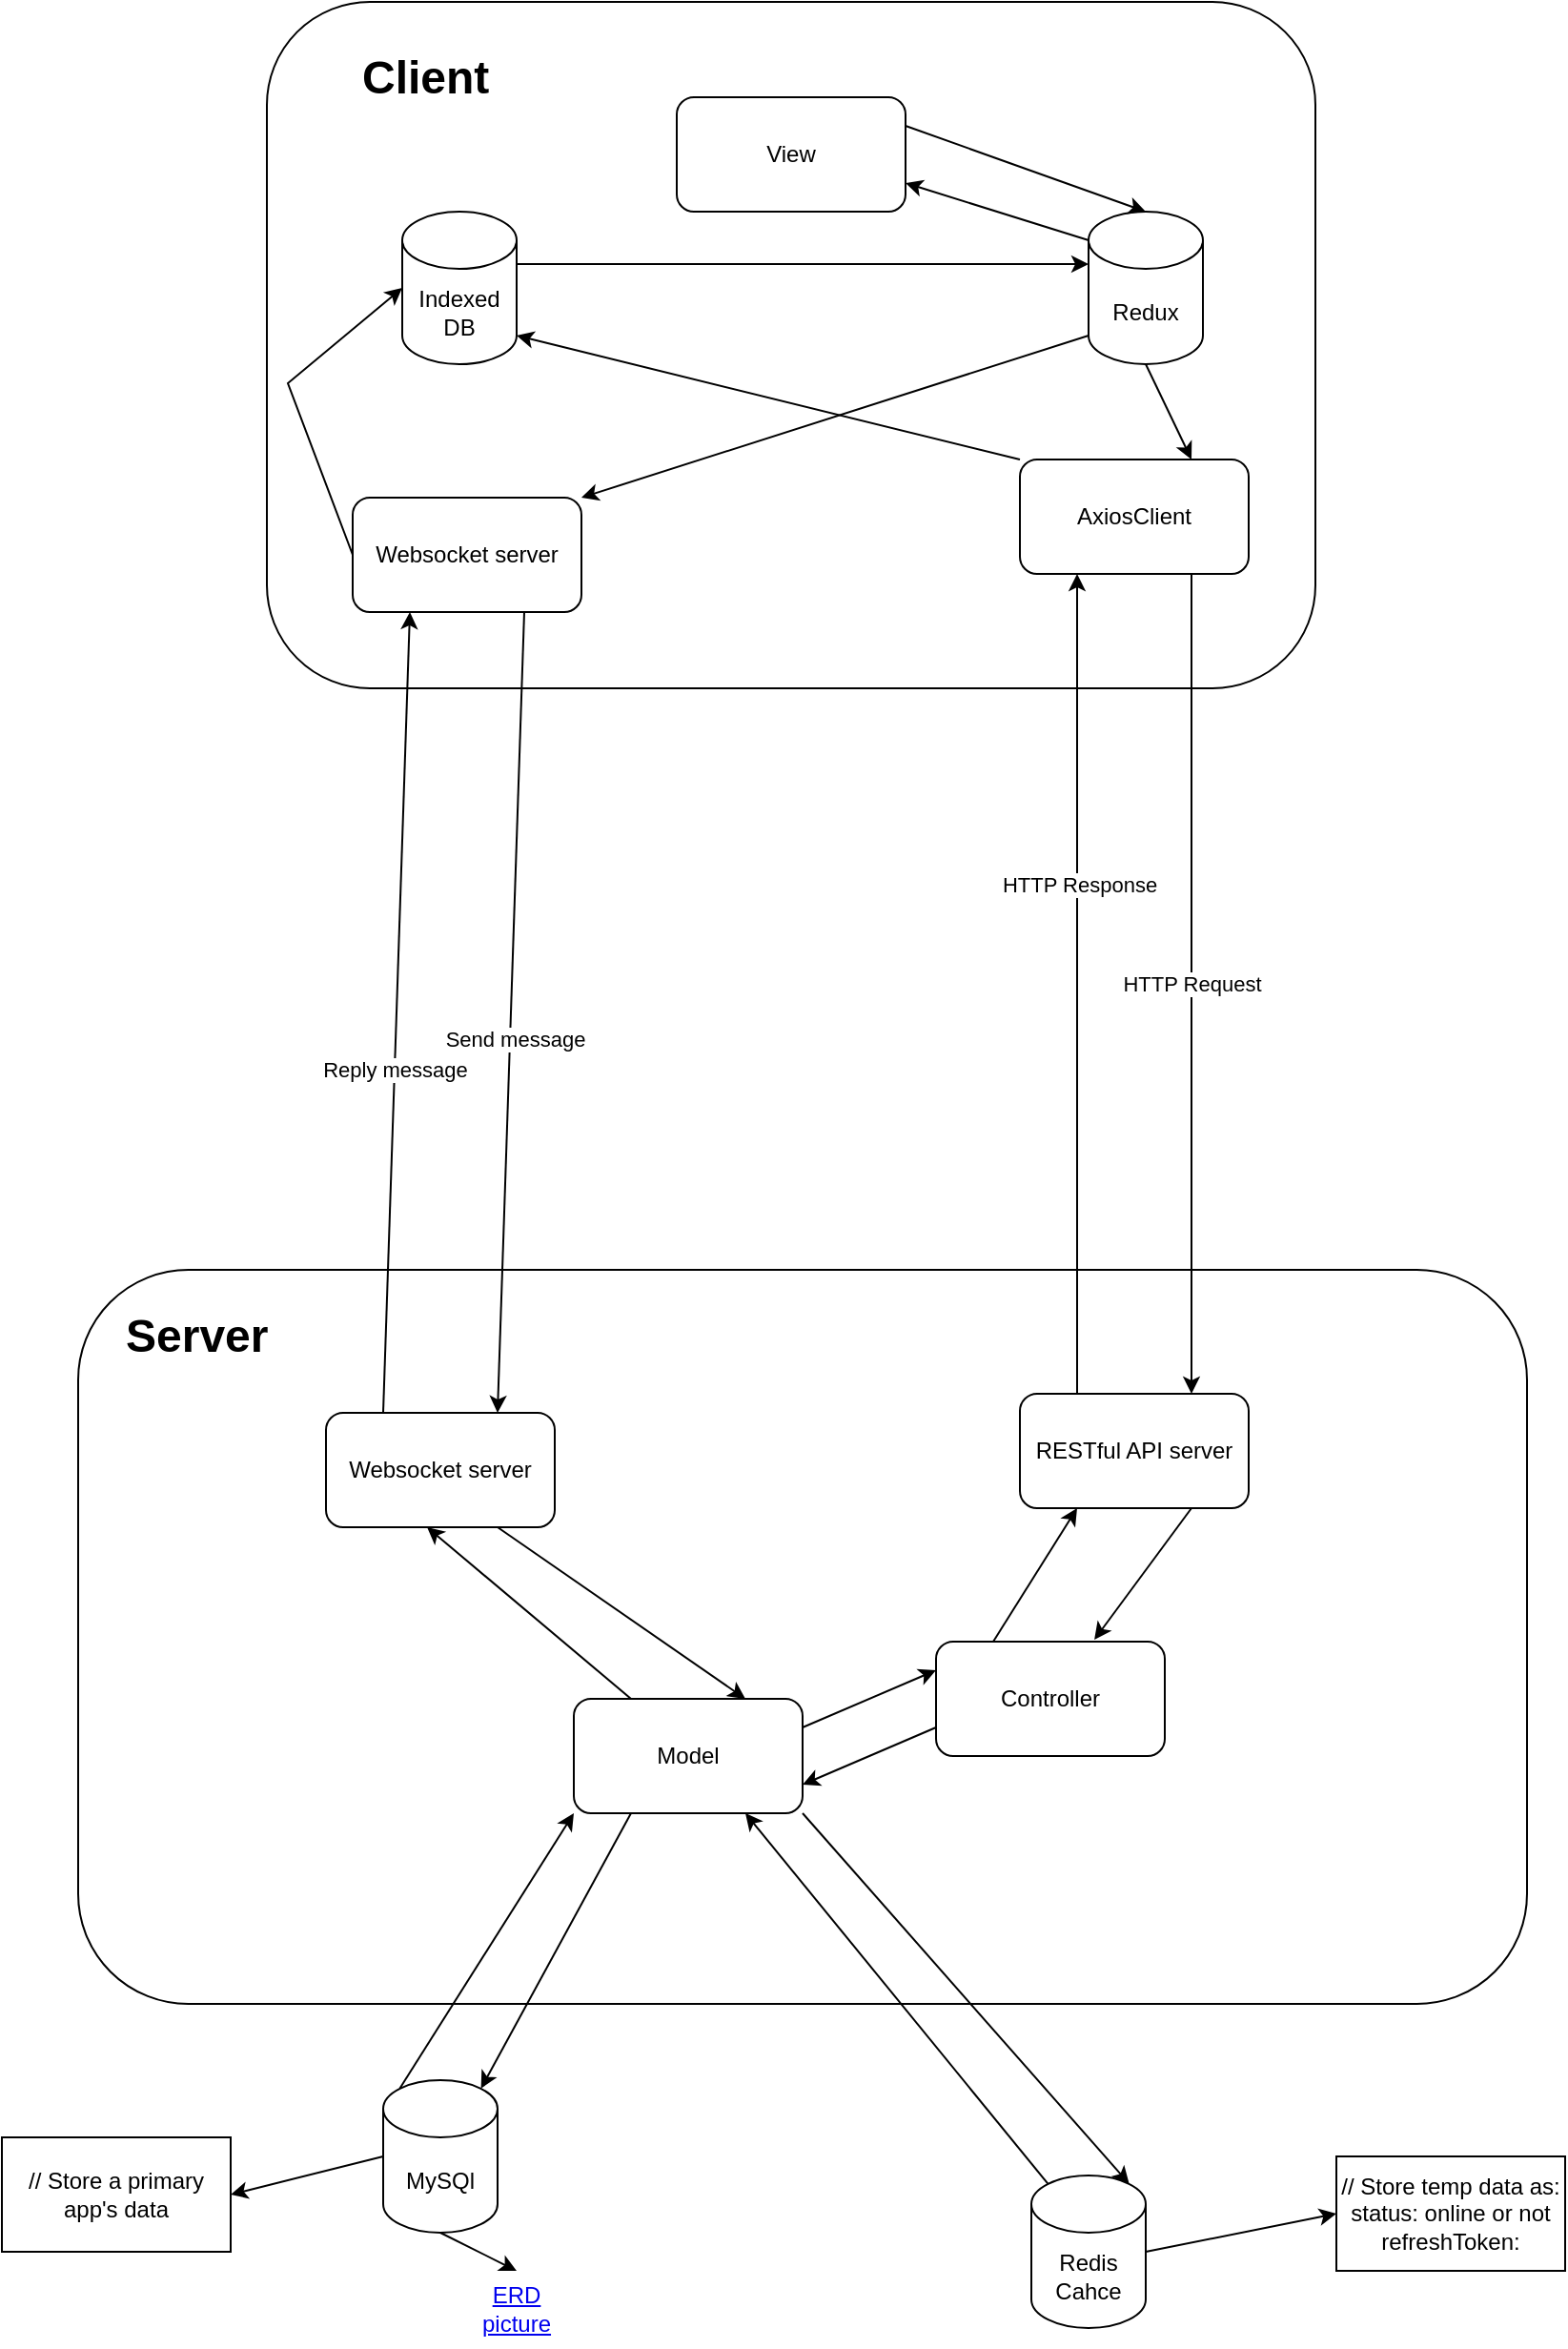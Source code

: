 <mxfile version="20.3.0" type="github">
  <diagram id="a7nS-2-eTZw8AXvaWi5-" name="Page-1">
    <mxGraphModel dx="1422" dy="1961" grid="1" gridSize="10" guides="1" tooltips="1" connect="1" arrows="1" fold="1" page="1" pageScale="1" pageWidth="827" pageHeight="1169" math="0" shadow="0">
      <root>
        <mxCell id="0" />
        <mxCell id="1" parent="0" />
        <mxCell id="jw04TF_Y39lqMl5QUkGy-3" value="MySQl" style="shape=cylinder3;whiteSpace=wrap;html=1;boundedLbl=1;backgroundOutline=1;size=15;" vertex="1" parent="1">
          <mxGeometry x="200" y="1010" width="60" height="80" as="geometry" />
        </mxCell>
        <mxCell id="jw04TF_Y39lqMl5QUkGy-4" value="Redis&lt;br&gt;Cahce" style="shape=cylinder3;whiteSpace=wrap;html=1;boundedLbl=1;backgroundOutline=1;size=15;" vertex="1" parent="1">
          <mxGeometry x="540" y="1060" width="60" height="80" as="geometry" />
        </mxCell>
        <mxCell id="jw04TF_Y39lqMl5QUkGy-9" value="// Store temp data as:&lt;br&gt;status: online or not&lt;br&gt;refreshToken:" style="rounded=0;whiteSpace=wrap;html=1;" vertex="1" parent="1">
          <mxGeometry x="700" y="1050" width="120" height="60" as="geometry" />
        </mxCell>
        <mxCell id="jw04TF_Y39lqMl5QUkGy-10" value="" style="endArrow=classic;html=1;rounded=0;entryX=0;entryY=0.5;entryDx=0;entryDy=0;exitX=1;exitY=0.5;exitDx=0;exitDy=0;exitPerimeter=0;" edge="1" parent="1" source="jw04TF_Y39lqMl5QUkGy-4" target="jw04TF_Y39lqMl5QUkGy-9">
          <mxGeometry width="50" height="50" relative="1" as="geometry">
            <mxPoint x="570" y="820" as="sourcePoint" />
            <mxPoint x="440" y="640" as="targetPoint" />
          </mxGeometry>
        </mxCell>
        <mxCell id="jw04TF_Y39lqMl5QUkGy-11" value="// Store a primary app&#39;s data" style="rounded=0;whiteSpace=wrap;html=1;" vertex="1" parent="1">
          <mxGeometry y="1040" width="120" height="60" as="geometry" />
        </mxCell>
        <mxCell id="jw04TF_Y39lqMl5QUkGy-12" value="" style="endArrow=classic;html=1;rounded=0;exitX=0;exitY=0.5;exitDx=0;exitDy=0;exitPerimeter=0;entryX=1;entryY=0.5;entryDx=0;entryDy=0;" edge="1" parent="1" source="jw04TF_Y39lqMl5QUkGy-3" target="jw04TF_Y39lqMl5QUkGy-11">
          <mxGeometry width="50" height="50" relative="1" as="geometry">
            <mxPoint x="390" y="690" as="sourcePoint" />
            <mxPoint x="440" y="640" as="targetPoint" />
          </mxGeometry>
        </mxCell>
        <mxCell id="jw04TF_Y39lqMl5QUkGy-14" value="" style="endArrow=classic;html=1;rounded=0;exitX=0.5;exitY=1;exitDx=0;exitDy=0;exitPerimeter=0;entryX=0.5;entryY=0;entryDx=0;entryDy=0;" edge="1" parent="1" source="jw04TF_Y39lqMl5QUkGy-3" target="jw04TF_Y39lqMl5QUkGy-17">
          <mxGeometry width="50" height="50" relative="1" as="geometry">
            <mxPoint x="390" y="890" as="sourcePoint" />
            <mxPoint x="320" y="920" as="targetPoint" />
          </mxGeometry>
        </mxCell>
        <UserObject label="ERD picture&lt;br&gt;" link="https://github.com/Caophuoclong/chatapp/blob/master/Screenshot from 2022-10-15 14-58-32.png" id="jw04TF_Y39lqMl5QUkGy-17">
          <mxCell style="text;html=1;strokeColor=none;fillColor=none;whiteSpace=wrap;align=center;verticalAlign=middle;fontColor=#0000EE;fontStyle=4;" vertex="1" parent="1">
            <mxGeometry x="240" y="1110" width="60" height="40" as="geometry" />
          </mxCell>
        </UserObject>
        <mxCell id="jw04TF_Y39lqMl5QUkGy-18" value="" style="rounded=1;whiteSpace=wrap;html=1;" vertex="1" parent="1">
          <mxGeometry x="139" y="-80" width="550" height="360" as="geometry" />
        </mxCell>
        <mxCell id="jw04TF_Y39lqMl5QUkGy-19" value="Redux" style="shape=cylinder3;whiteSpace=wrap;html=1;boundedLbl=1;backgroundOutline=1;size=15;" vertex="1" parent="1">
          <mxGeometry x="570" y="30" width="60" height="80" as="geometry" />
        </mxCell>
        <mxCell id="jw04TF_Y39lqMl5QUkGy-20" value="&lt;h1&gt;Client&lt;/h1&gt;" style="text;html=1;strokeColor=none;fillColor=none;spacing=5;spacingTop=-20;whiteSpace=wrap;overflow=hidden;rounded=0;" vertex="1" parent="1">
          <mxGeometry x="184" y="-60" width="86" height="40" as="geometry" />
        </mxCell>
        <mxCell id="jw04TF_Y39lqMl5QUkGy-21" value="View" style="rounded=1;whiteSpace=wrap;html=1;" vertex="1" parent="1">
          <mxGeometry x="354" y="-30" width="120" height="60" as="geometry" />
        </mxCell>
        <mxCell id="jw04TF_Y39lqMl5QUkGy-22" value="Indexed&lt;br&gt;DB" style="shape=cylinder3;whiteSpace=wrap;html=1;boundedLbl=1;backgroundOutline=1;size=15;" vertex="1" parent="1">
          <mxGeometry x="210" y="30" width="60" height="80" as="geometry" />
        </mxCell>
        <mxCell id="jw04TF_Y39lqMl5QUkGy-23" value="AxiosClient" style="rounded=1;whiteSpace=wrap;html=1;" vertex="1" parent="1">
          <mxGeometry x="534" y="160" width="120" height="60" as="geometry" />
        </mxCell>
        <mxCell id="jw04TF_Y39lqMl5QUkGy-30" value="Websocket server" style="rounded=1;whiteSpace=wrap;html=1;" vertex="1" parent="1">
          <mxGeometry x="184" y="180" width="120" height="60" as="geometry" />
        </mxCell>
        <mxCell id="jw04TF_Y39lqMl5QUkGy-55" value="" style="rounded=1;whiteSpace=wrap;html=1;" vertex="1" parent="1">
          <mxGeometry x="40" y="585" width="760" height="385" as="geometry" />
        </mxCell>
        <mxCell id="jw04TF_Y39lqMl5QUkGy-56" value="RESTful API server" style="rounded=1;whiteSpace=wrap;html=1;" vertex="1" parent="1">
          <mxGeometry x="534" y="650" width="120" height="60" as="geometry" />
        </mxCell>
        <mxCell id="jw04TF_Y39lqMl5QUkGy-57" value="&lt;h1&gt;Server&lt;/h1&gt;" style="text;html=1;strokeColor=none;fillColor=none;spacing=5;spacingTop=-20;whiteSpace=wrap;overflow=hidden;rounded=0;" vertex="1" parent="1">
          <mxGeometry x="60" y="600" width="90" height="30" as="geometry" />
        </mxCell>
        <mxCell id="jw04TF_Y39lqMl5QUkGy-58" value="Websocket server" style="rounded=1;whiteSpace=wrap;html=1;" vertex="1" parent="1">
          <mxGeometry x="170" y="660" width="120" height="60" as="geometry" />
        </mxCell>
        <mxCell id="jw04TF_Y39lqMl5QUkGy-59" value="Controller" style="rounded=1;whiteSpace=wrap;html=1;" vertex="1" parent="1">
          <mxGeometry x="490" y="780" width="120" height="60" as="geometry" />
        </mxCell>
        <mxCell id="jw04TF_Y39lqMl5QUkGy-60" value="Model" style="rounded=1;whiteSpace=wrap;html=1;" vertex="1" parent="1">
          <mxGeometry x="300" y="810" width="120" height="60" as="geometry" />
        </mxCell>
        <mxCell id="jw04TF_Y39lqMl5QUkGy-61" value="" style="endArrow=classic;html=1;rounded=0;exitX=0.75;exitY=1;exitDx=0;exitDy=0;entryX=0.75;entryY=0;entryDx=0;entryDy=0;" edge="1" parent="1" source="jw04TF_Y39lqMl5QUkGy-30" target="jw04TF_Y39lqMl5QUkGy-58">
          <mxGeometry width="50" height="50" relative="1" as="geometry">
            <mxPoint x="390" y="790" as="sourcePoint" />
            <mxPoint x="440" y="740" as="targetPoint" />
          </mxGeometry>
        </mxCell>
        <mxCell id="jw04TF_Y39lqMl5QUkGy-66" value="Send message" style="edgeLabel;html=1;align=center;verticalAlign=middle;resizable=0;points=[];" vertex="1" connectable="0" parent="jw04TF_Y39lqMl5QUkGy-61">
          <mxGeometry x="0.064" y="2" relative="1" as="geometry">
            <mxPoint as="offset" />
          </mxGeometry>
        </mxCell>
        <mxCell id="jw04TF_Y39lqMl5QUkGy-62" value="" style="endArrow=classic;html=1;rounded=0;exitX=0.25;exitY=0;exitDx=0;exitDy=0;entryX=0.25;entryY=1;entryDx=0;entryDy=0;" edge="1" parent="1" source="jw04TF_Y39lqMl5QUkGy-58" target="jw04TF_Y39lqMl5QUkGy-30">
          <mxGeometry width="50" height="50" relative="1" as="geometry">
            <mxPoint x="390" y="580" as="sourcePoint" />
            <mxPoint x="440" y="530" as="targetPoint" />
          </mxGeometry>
        </mxCell>
        <mxCell id="jw04TF_Y39lqMl5QUkGy-67" value="Reply message" style="edgeLabel;html=1;align=center;verticalAlign=middle;resizable=0;points=[];" vertex="1" connectable="0" parent="jw04TF_Y39lqMl5QUkGy-62">
          <mxGeometry x="-0.141" relative="1" as="geometry">
            <mxPoint as="offset" />
          </mxGeometry>
        </mxCell>
        <mxCell id="jw04TF_Y39lqMl5QUkGy-63" value="HTTP Request" style="endArrow=classic;html=1;rounded=0;entryX=0.75;entryY=0;entryDx=0;entryDy=0;exitX=0.75;exitY=1;exitDx=0;exitDy=0;" edge="1" parent="1" source="jw04TF_Y39lqMl5QUkGy-23" target="jw04TF_Y39lqMl5QUkGy-56">
          <mxGeometry width="50" height="50" relative="1" as="geometry">
            <mxPoint x="390" y="580" as="sourcePoint" />
            <mxPoint x="440" y="530" as="targetPoint" />
          </mxGeometry>
        </mxCell>
        <mxCell id="jw04TF_Y39lqMl5QUkGy-64" value="" style="endArrow=classic;html=1;rounded=0;exitX=0.25;exitY=0;exitDx=0;exitDy=0;entryX=0.25;entryY=1;entryDx=0;entryDy=0;" edge="1" parent="1" source="jw04TF_Y39lqMl5QUkGy-56" target="jw04TF_Y39lqMl5QUkGy-23">
          <mxGeometry width="50" height="50" relative="1" as="geometry">
            <mxPoint x="390" y="500" as="sourcePoint" />
            <mxPoint x="440" y="450" as="targetPoint" />
          </mxGeometry>
        </mxCell>
        <mxCell id="jw04TF_Y39lqMl5QUkGy-65" value="HTTP Response" style="edgeLabel;html=1;align=center;verticalAlign=middle;resizable=0;points=[];" vertex="1" connectable="0" parent="jw04TF_Y39lqMl5QUkGy-64">
          <mxGeometry x="0.242" y="-1" relative="1" as="geometry">
            <mxPoint as="offset" />
          </mxGeometry>
        </mxCell>
        <mxCell id="jw04TF_Y39lqMl5QUkGy-68" value="" style="endArrow=classic;html=1;rounded=0;entryX=0.25;entryY=1;entryDx=0;entryDy=0;exitX=0.25;exitY=0;exitDx=0;exitDy=0;" edge="1" parent="1" source="jw04TF_Y39lqMl5QUkGy-59" target="jw04TF_Y39lqMl5QUkGy-56">
          <mxGeometry width="50" height="50" relative="1" as="geometry">
            <mxPoint x="390" y="830" as="sourcePoint" />
            <mxPoint x="440" y="780" as="targetPoint" />
          </mxGeometry>
        </mxCell>
        <mxCell id="jw04TF_Y39lqMl5QUkGy-69" value="" style="endArrow=classic;html=1;rounded=0;entryX=0.692;entryY=-0.017;entryDx=0;entryDy=0;entryPerimeter=0;exitX=0.75;exitY=1;exitDx=0;exitDy=0;" edge="1" parent="1" source="jw04TF_Y39lqMl5QUkGy-56" target="jw04TF_Y39lqMl5QUkGy-59">
          <mxGeometry width="50" height="50" relative="1" as="geometry">
            <mxPoint x="390" y="830" as="sourcePoint" />
            <mxPoint x="440" y="780" as="targetPoint" />
          </mxGeometry>
        </mxCell>
        <mxCell id="jw04TF_Y39lqMl5QUkGy-70" value="" style="endArrow=classic;html=1;rounded=0;exitX=0.145;exitY=0;exitDx=0;exitDy=4.35;exitPerimeter=0;entryX=0;entryY=1;entryDx=0;entryDy=0;" edge="1" parent="1" source="jw04TF_Y39lqMl5QUkGy-3" target="jw04TF_Y39lqMl5QUkGy-60">
          <mxGeometry width="50" height="50" relative="1" as="geometry">
            <mxPoint x="390" y="830" as="sourcePoint" />
            <mxPoint x="440" y="780" as="targetPoint" />
          </mxGeometry>
        </mxCell>
        <mxCell id="jw04TF_Y39lqMl5QUkGy-71" value="" style="endArrow=classic;html=1;rounded=0;entryX=0.855;entryY=0;entryDx=0;entryDy=4.35;entryPerimeter=0;exitX=0.25;exitY=1;exitDx=0;exitDy=0;" edge="1" parent="1" source="jw04TF_Y39lqMl5QUkGy-60" target="jw04TF_Y39lqMl5QUkGy-3">
          <mxGeometry width="50" height="50" relative="1" as="geometry">
            <mxPoint x="390" y="830" as="sourcePoint" />
            <mxPoint x="440" y="780" as="targetPoint" />
          </mxGeometry>
        </mxCell>
        <mxCell id="jw04TF_Y39lqMl5QUkGy-72" value="" style="endArrow=classic;html=1;rounded=0;exitX=1;exitY=1;exitDx=0;exitDy=0;entryX=0.855;entryY=0;entryDx=0;entryDy=4.35;entryPerimeter=0;" edge="1" parent="1" source="jw04TF_Y39lqMl5QUkGy-60" target="jw04TF_Y39lqMl5QUkGy-4">
          <mxGeometry width="50" height="50" relative="1" as="geometry">
            <mxPoint x="390" y="830" as="sourcePoint" />
            <mxPoint x="440" y="780" as="targetPoint" />
          </mxGeometry>
        </mxCell>
        <mxCell id="jw04TF_Y39lqMl5QUkGy-73" value="" style="endArrow=classic;html=1;rounded=0;exitX=0.145;exitY=0;exitDx=0;exitDy=4.35;exitPerimeter=0;entryX=0.75;entryY=1;entryDx=0;entryDy=0;" edge="1" parent="1" source="jw04TF_Y39lqMl5QUkGy-4" target="jw04TF_Y39lqMl5QUkGy-60">
          <mxGeometry width="50" height="50" relative="1" as="geometry">
            <mxPoint x="390" y="830" as="sourcePoint" />
            <mxPoint x="440" y="780" as="targetPoint" />
          </mxGeometry>
        </mxCell>
        <mxCell id="jw04TF_Y39lqMl5QUkGy-74" value="" style="endArrow=classic;html=1;rounded=0;exitX=0.75;exitY=1;exitDx=0;exitDy=0;entryX=0.75;entryY=0;entryDx=0;entryDy=0;" edge="1" parent="1" source="jw04TF_Y39lqMl5QUkGy-58" target="jw04TF_Y39lqMl5QUkGy-60">
          <mxGeometry width="50" height="50" relative="1" as="geometry">
            <mxPoint x="390" y="830" as="sourcePoint" />
            <mxPoint x="440" y="780" as="targetPoint" />
          </mxGeometry>
        </mxCell>
        <mxCell id="jw04TF_Y39lqMl5QUkGy-75" value="" style="endArrow=classic;html=1;rounded=0;exitX=0.25;exitY=0;exitDx=0;exitDy=0;entryX=0.442;entryY=1;entryDx=0;entryDy=0;entryPerimeter=0;" edge="1" parent="1" source="jw04TF_Y39lqMl5QUkGy-60" target="jw04TF_Y39lqMl5QUkGy-58">
          <mxGeometry width="50" height="50" relative="1" as="geometry">
            <mxPoint x="390" y="830" as="sourcePoint" />
            <mxPoint x="440" y="780" as="targetPoint" />
          </mxGeometry>
        </mxCell>
        <mxCell id="jw04TF_Y39lqMl5QUkGy-76" value="" style="endArrow=classic;html=1;rounded=0;entryX=0;entryY=0.25;entryDx=0;entryDy=0;exitX=1;exitY=0.25;exitDx=0;exitDy=0;" edge="1" parent="1" source="jw04TF_Y39lqMl5QUkGy-60" target="jw04TF_Y39lqMl5QUkGy-59">
          <mxGeometry width="50" height="50" relative="1" as="geometry">
            <mxPoint x="390" y="830" as="sourcePoint" />
            <mxPoint x="440" y="780" as="targetPoint" />
          </mxGeometry>
        </mxCell>
        <mxCell id="jw04TF_Y39lqMl5QUkGy-77" value="" style="endArrow=classic;html=1;rounded=0;entryX=1;entryY=0.75;entryDx=0;entryDy=0;exitX=0;exitY=0.75;exitDx=0;exitDy=0;" edge="1" parent="1" source="jw04TF_Y39lqMl5QUkGy-59" target="jw04TF_Y39lqMl5QUkGy-60">
          <mxGeometry width="50" height="50" relative="1" as="geometry">
            <mxPoint x="390" y="830" as="sourcePoint" />
            <mxPoint x="440" y="780" as="targetPoint" />
          </mxGeometry>
        </mxCell>
        <mxCell id="jw04TF_Y39lqMl5QUkGy-78" value="" style="endArrow=classic;html=1;rounded=0;exitX=1;exitY=0;exitDx=0;exitDy=27.5;exitPerimeter=0;entryX=0;entryY=0;entryDx=0;entryDy=27.5;entryPerimeter=0;" edge="1" parent="1" source="jw04TF_Y39lqMl5QUkGy-22" target="jw04TF_Y39lqMl5QUkGy-19">
          <mxGeometry width="50" height="50" relative="1" as="geometry">
            <mxPoint x="390" y="320" as="sourcePoint" />
            <mxPoint x="440" y="270" as="targetPoint" />
          </mxGeometry>
        </mxCell>
        <mxCell id="jw04TF_Y39lqMl5QUkGy-81" value="" style="endArrow=classic;html=1;rounded=0;entryX=0;entryY=0.5;entryDx=0;entryDy=0;entryPerimeter=0;exitX=0;exitY=0.5;exitDx=0;exitDy=0;" edge="1" parent="1" source="jw04TF_Y39lqMl5QUkGy-30" target="jw04TF_Y39lqMl5QUkGy-22">
          <mxGeometry width="50" height="50" relative="1" as="geometry">
            <mxPoint x="390" y="320" as="sourcePoint" />
            <mxPoint x="440" y="270" as="targetPoint" />
            <Array as="points">
              <mxPoint x="150" y="120" />
            </Array>
          </mxGeometry>
        </mxCell>
        <mxCell id="jw04TF_Y39lqMl5QUkGy-83" value="" style="endArrow=classic;html=1;rounded=0;entryX=1;entryY=0.75;entryDx=0;entryDy=0;exitX=0;exitY=0;exitDx=0;exitDy=15;exitPerimeter=0;" edge="1" parent="1" source="jw04TF_Y39lqMl5QUkGy-19" target="jw04TF_Y39lqMl5QUkGy-21">
          <mxGeometry width="50" height="50" relative="1" as="geometry">
            <mxPoint x="390" y="320" as="sourcePoint" />
            <mxPoint x="440" y="270" as="targetPoint" />
          </mxGeometry>
        </mxCell>
        <mxCell id="jw04TF_Y39lqMl5QUkGy-84" value="" style="endArrow=classic;html=1;rounded=0;entryX=1;entryY=1;entryDx=0;entryDy=-15;entryPerimeter=0;exitX=0;exitY=0;exitDx=0;exitDy=0;" edge="1" parent="1" source="jw04TF_Y39lqMl5QUkGy-23" target="jw04TF_Y39lqMl5QUkGy-22">
          <mxGeometry width="50" height="50" relative="1" as="geometry">
            <mxPoint x="390" y="320" as="sourcePoint" />
            <mxPoint x="440" y="270" as="targetPoint" />
          </mxGeometry>
        </mxCell>
        <mxCell id="jw04TF_Y39lqMl5QUkGy-85" value="" style="endArrow=classic;html=1;rounded=0;entryX=0.5;entryY=0;entryDx=0;entryDy=0;entryPerimeter=0;exitX=1;exitY=0.25;exitDx=0;exitDy=0;" edge="1" parent="1" source="jw04TF_Y39lqMl5QUkGy-21" target="jw04TF_Y39lqMl5QUkGy-19">
          <mxGeometry width="50" height="50" relative="1" as="geometry">
            <mxPoint x="390" y="320" as="sourcePoint" />
            <mxPoint x="440" y="270" as="targetPoint" />
          </mxGeometry>
        </mxCell>
        <mxCell id="jw04TF_Y39lqMl5QUkGy-86" value="" style="endArrow=classic;html=1;rounded=0;entryX=0.75;entryY=0;entryDx=0;entryDy=0;exitX=0.5;exitY=1;exitDx=0;exitDy=0;exitPerimeter=0;" edge="1" parent="1" source="jw04TF_Y39lqMl5QUkGy-19" target="jw04TF_Y39lqMl5QUkGy-23">
          <mxGeometry width="50" height="50" relative="1" as="geometry">
            <mxPoint x="390" y="320" as="sourcePoint" />
            <mxPoint x="440" y="270" as="targetPoint" />
          </mxGeometry>
        </mxCell>
        <mxCell id="jw04TF_Y39lqMl5QUkGy-87" value="" style="endArrow=classic;html=1;rounded=0;entryX=1;entryY=0;entryDx=0;entryDy=0;exitX=0;exitY=1;exitDx=0;exitDy=-15;exitPerimeter=0;" edge="1" parent="1" source="jw04TF_Y39lqMl5QUkGy-19" target="jw04TF_Y39lqMl5QUkGy-30">
          <mxGeometry width="50" height="50" relative="1" as="geometry">
            <mxPoint x="390" y="320" as="sourcePoint" />
            <mxPoint x="440" y="270" as="targetPoint" />
          </mxGeometry>
        </mxCell>
      </root>
    </mxGraphModel>
  </diagram>
</mxfile>
